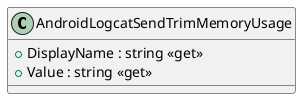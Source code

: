 @startuml
class AndroidLogcatSendTrimMemoryUsage {
    + DisplayName : string <<get>>
    + Value : string <<get>>
}
@enduml
